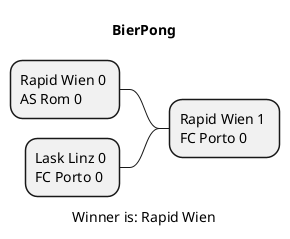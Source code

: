 @startmindmap BierPong.png
title BierPong

- Rapid Wien 1 \nFC Porto 0

-- Rapid Wien 0 \nAS Rom 0

-- Lask Linz 0 \nFC Porto 0
caption Winner is: Rapid Wien
@endmindmap
